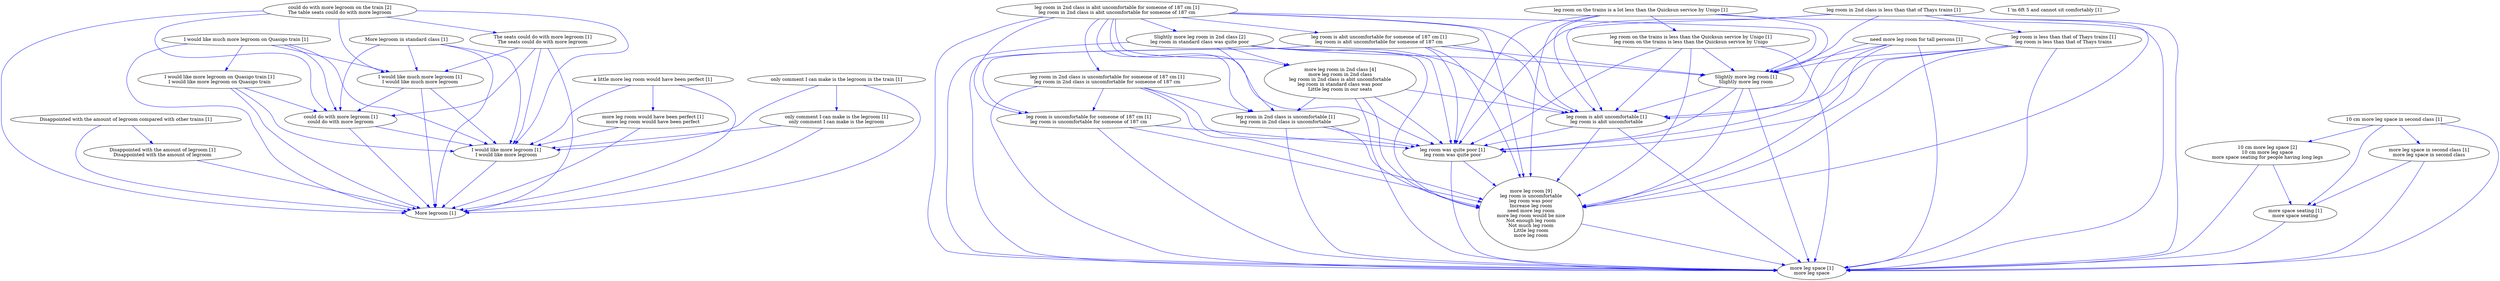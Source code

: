 digraph collapsedGraph {
"could do with more legroom on the train [2]\nThe table seats could do with more legroom""10 cm more leg space [2]\n10 cm more leg space\nmore space seating for people having long legs""Slightly more leg room in 2nd class [2]\nleg room in standard class was quite poor""more leg room [9]\nleg room is uncomfortable\nleg room was poor\nIncrease leg room\nneed more leg room\nmore leg room would be nice\nNot enough leg room\nNot much leg room\nLittle leg room\nmore leg room""more leg room in 2nd class [4]\nmore leg room in 2nd class\nleg room in 2nd class is abit uncomfortable\nleg room in standard class was poor\nLittle leg room in our seats""10 cm more leg space in second class [1]""more leg space in second class [1]\nmore leg space in second class""more leg space [1]\nmore leg space""Disappointed with the amount of legroom compared with other trains [1]""Disappointed with the amount of legroom [1]\nDisappointed with the amount of legroom""I 'm 6ft 5 and cannot sit comfortably [1]""I would like much more legroom on Quasigo train [1]""I would like more legroom on Quasigo train [1]\nI would like more legroom on Quasigo train""I would like more legroom [1]\nI would like more legroom""I would like much more legroom [1]\nI would like much more legroom""More legroom [1]""More legroom in standard class [1]""Slightly more leg room [1]\nSlightly more leg room""The seats could do with more legroom [1]\nThe seats could do with more legroom""a little more leg room would have been perfect [1]""more leg room would have been perfect [1]\nmore leg room would have been perfect""could do with more legroom [1]\ncould do with more legroom""leg room in 2nd class is abit uncomfortable for someone of 187 cm [1]\nleg room in 2nd class is abit uncomfortable for someone of 187 cm""leg room is abit uncomfortable for someone of 187 cm [1]\nleg room is abit uncomfortable for someone of 187 cm""leg room is abit uncomfortable [1]\nleg room is abit uncomfortable""leg room is uncomfortable for someone of 187 cm [1]\nleg room is uncomfortable for someone of 187 cm""leg room in 2nd class is uncomfortable [1]\nleg room in 2nd class is uncomfortable""leg room in 2nd class is uncomfortable for someone of 187 cm [1]\nleg room in 2nd class is uncomfortable for someone of 187 cm""leg room in 2nd class is less than that of Thays trains [1]""leg room is less than that of Thays trains [1]\nleg room is less than that of Thays trains""leg room was quite poor [1]\nleg room was quite poor""leg room on the trains is a lot less than the Quicksun service by Unigo [1]""leg room on the trains is less than the Quicksun service by Unigo [1]\nleg room on the trains is less than the Quicksun service by Unigo""more space seating [1]\nmore space seating""need more leg room for tall persons [1]""only comment I can make is the legroom in the train [1]""only comment I can make is the legroom [1]\nonly comment I can make is the legroom""Slightly more leg room [1]\nSlightly more leg room" -> "more leg space [1]\nmore leg space" [color=blue]
"more leg room in 2nd class [4]\nmore leg room in 2nd class\nleg room in 2nd class is abit uncomfortable\nleg room in standard class was poor\nLittle leg room in our seats" -> "leg room is abit uncomfortable [1]\nleg room is abit uncomfortable" [color=blue]
"more leg room in 2nd class [4]\nmore leg room in 2nd class\nleg room in 2nd class is abit uncomfortable\nleg room in standard class was poor\nLittle leg room in our seats" -> "more leg room [9]\nleg room is uncomfortable\nleg room was poor\nIncrease leg room\nneed more leg room\nmore leg room would be nice\nNot enough leg room\nNot much leg room\nLittle leg room\nmore leg room" [color=blue]
"Slightly more leg room [1]\nSlightly more leg room" -> "leg room was quite poor [1]\nleg room was quite poor" [color=blue]
"Slightly more leg room [1]\nSlightly more leg room" -> "more leg room [9]\nleg room is uncomfortable\nleg room was poor\nIncrease leg room\nneed more leg room\nmore leg room would be nice\nNot enough leg room\nNot much leg room\nLittle leg room\nmore leg room" [color=blue]
"leg room in 2nd class is uncomfortable for someone of 187 cm [1]\nleg room in 2nd class is uncomfortable for someone of 187 cm" -> "more leg room [9]\nleg room is uncomfortable\nleg room was poor\nIncrease leg room\nneed more leg room\nmore leg room would be nice\nNot enough leg room\nNot much leg room\nLittle leg room\nmore leg room" [color=blue]
"More legroom in standard class [1]" -> "I would like more legroom [1]\nI would like more legroom" [color=blue]
"more leg room in 2nd class [4]\nmore leg room in 2nd class\nleg room in 2nd class is abit uncomfortable\nleg room in standard class was poor\nLittle leg room in our seats" -> "more leg space [1]\nmore leg space" [color=blue]
"I would like much more legroom [1]\nI would like much more legroom" -> "More legroom [1]" [color=blue]
"More legroom in standard class [1]" -> "could do with more legroom [1]\ncould do with more legroom" [color=blue]
"leg room was quite poor [1]\nleg room was quite poor" -> "more leg room [9]\nleg room is uncomfortable\nleg room was poor\nIncrease leg room\nneed more leg room\nmore leg room would be nice\nNot enough leg room\nNot much leg room\nLittle leg room\nmore leg room" [color=blue]
"more leg room [9]\nleg room is uncomfortable\nleg room was poor\nIncrease leg room\nneed more leg room\nmore leg room would be nice\nNot enough leg room\nNot much leg room\nLittle leg room\nmore leg room" -> "more leg space [1]\nmore leg space" [color=blue]
"could do with more legroom on the train [2]\nThe table seats could do with more legroom" -> "I would like much more legroom [1]\nI would like much more legroom" [color=blue]
"leg room is abit uncomfortable for someone of 187 cm [1]\nleg room is abit uncomfortable for someone of 187 cm" -> "more leg room [9]\nleg room is uncomfortable\nleg room was poor\nIncrease leg room\nneed more leg room\nmore leg room would be nice\nNot enough leg room\nNot much leg room\nLittle leg room\nmore leg room" [color=blue]
"could do with more legroom [1]\ncould do with more legroom" -> "I would like more legroom [1]\nI would like more legroom" [color=blue]
"leg room in 2nd class is less than that of Thays trains [1]" -> "leg room is abit uncomfortable [1]\nleg room is abit uncomfortable" [color=blue]
"could do with more legroom on the train [2]\nThe table seats could do with more legroom" -> "More legroom [1]" [color=blue]
"I would like more legroom [1]\nI would like more legroom" -> "More legroom [1]" [color=blue]
"leg room in 2nd class is less than that of Thays trains [1]" -> "Slightly more leg room [1]\nSlightly more leg room" [color=blue]
"more leg room in 2nd class [4]\nmore leg room in 2nd class\nleg room in 2nd class is abit uncomfortable\nleg room in standard class was poor\nLittle leg room in our seats" -> "leg room in 2nd class is uncomfortable [1]\nleg room in 2nd class is uncomfortable" [color=blue]
"need more leg room for tall persons [1]" -> "leg room was quite poor [1]\nleg room was quite poor" [color=blue]
"need more leg room for tall persons [1]" -> "more leg room [9]\nleg room is uncomfortable\nleg room was poor\nIncrease leg room\nneed more leg room\nmore leg room would be nice\nNot enough leg room\nNot much leg room\nLittle leg room\nmore leg room" [color=blue]
"leg room is abit uncomfortable for someone of 187 cm [1]\nleg room is abit uncomfortable for someone of 187 cm" -> "Slightly more leg room [1]\nSlightly more leg room" [color=blue]
"only comment I can make is the legroom [1]\nonly comment I can make is the legroom" -> "More legroom [1]" [color=blue]
"The seats could do with more legroom [1]\nThe seats could do with more legroom" -> "I would like more legroom [1]\nI would like more legroom" [color=blue]
"leg room is abit uncomfortable for someone of 187 cm [1]\nleg room is abit uncomfortable for someone of 187 cm" -> "leg room was quite poor [1]\nleg room was quite poor" [color=blue]
"The seats could do with more legroom [1]\nThe seats could do with more legroom" -> "could do with more legroom [1]\ncould do with more legroom" [color=blue]
"a little more leg room would have been perfect [1]" -> "I would like more legroom [1]\nI would like more legroom" [color=blue]
"leg room on the trains is less than the Quicksun service by Unigo [1]\nleg room on the trains is less than the Quicksun service by Unigo" -> "Slightly more leg room [1]\nSlightly more leg room" [color=blue]
"need more leg room for tall persons [1]" -> "more leg space [1]\nmore leg space" [color=blue]
"leg room on the trains is less than the Quicksun service by Unigo [1]\nleg room on the trains is less than the Quicksun service by Unigo" -> "leg room is abit uncomfortable [1]\nleg room is abit uncomfortable" [color=blue]
"10 cm more leg space [2]\n10 cm more leg space\nmore space seating for people having long legs" -> "more leg space [1]\nmore leg space" [color=blue]
"Slightly more leg room in 2nd class [2]\nleg room in standard class was quite poor" -> "more leg room in 2nd class [4]\nmore leg room in 2nd class\nleg room in 2nd class is abit uncomfortable\nleg room in standard class was poor\nLittle leg room in our seats" [color=blue]
"leg room on the trains is less than the Quicksun service by Unigo [1]\nleg room on the trains is less than the Quicksun service by Unigo" -> "more leg room [9]\nleg room is uncomfortable\nleg room was poor\nIncrease leg room\nneed more leg room\nmore leg room would be nice\nNot enough leg room\nNot much leg room\nLittle leg room\nmore leg room" [color=blue]
"could do with more legroom on the train [2]\nThe table seats could do with more legroom" -> "The seats could do with more legroom [1]\nThe seats could do with more legroom" [color=blue]
"could do with more legroom on the train [2]\nThe table seats could do with more legroom" -> "I would like more legroom [1]\nI would like more legroom" [color=blue]
"Slightly more leg room in 2nd class [2]\nleg room in standard class was quite poor" -> "leg room was quite poor [1]\nleg room was quite poor" [color=blue]
"Slightly more leg room in 2nd class [2]\nleg room in standard class was quite poor" -> "more leg room [9]\nleg room is uncomfortable\nleg room was poor\nIncrease leg room\nneed more leg room\nmore leg room would be nice\nNot enough leg room\nNot much leg room\nLittle leg room\nmore leg room" [color=blue]
"10 cm more leg space in second class [1]" -> "more space seating [1]\nmore space seating" [color=blue]
"Slightly more leg room in 2nd class [2]\nleg room in standard class was quite poor" -> "leg room is abit uncomfortable [1]\nleg room is abit uncomfortable" [color=blue]
"10 cm more leg space in second class [1]" -> "10 cm more leg space [2]\n10 cm more leg space\nmore space seating for people having long legs" [color=blue]
"I would like more legroom on Quasigo train [1]\nI would like more legroom on Quasigo train" -> "More legroom [1]" [color=blue]
"leg room on the trains is less than the Quicksun service by Unigo [1]\nleg room on the trains is less than the Quicksun service by Unigo" -> "more leg space [1]\nmore leg space" [color=blue]
"I would like much more legroom [1]\nI would like much more legroom" -> "could do with more legroom [1]\ncould do with more legroom" [color=blue]
"a little more leg room would have been perfect [1]" -> "More legroom [1]" [color=blue]
"leg room on the trains is less than the Quicksun service by Unigo [1]\nleg room on the trains is less than the Quicksun service by Unigo" -> "leg room was quite poor [1]\nleg room was quite poor" [color=blue]
"leg room was quite poor [1]\nleg room was quite poor" -> "more leg space [1]\nmore leg space" [color=blue]
"leg room in 2nd class is less than that of Thays trains [1]" -> "more leg space [1]\nmore leg space" [color=blue]
"leg room in 2nd class is uncomfortable [1]\nleg room in 2nd class is uncomfortable" -> "more leg room [9]\nleg room is uncomfortable\nleg room was poor\nIncrease leg room\nneed more leg room\nmore leg room would be nice\nNot enough leg room\nNot much leg room\nLittle leg room\nmore leg room" [color=blue]
"leg room on the trains is a lot less than the Quicksun service by Unigo [1]" -> "leg room is abit uncomfortable [1]\nleg room is abit uncomfortable" [color=blue]
"leg room in 2nd class is abit uncomfortable for someone of 187 cm [1]\nleg room in 2nd class is abit uncomfortable for someone of 187 cm" -> "more leg space [1]\nmore leg space" [color=blue]
"I would like much more legroom on Quasigo train [1]" -> "More legroom [1]" [color=blue]
"leg room on the trains is a lot less than the Quicksun service by Unigo [1]" -> "Slightly more leg room [1]\nSlightly more leg room" [color=blue]
"leg room in 2nd class is uncomfortable [1]\nleg room in 2nd class is uncomfortable" -> "leg room was quite poor [1]\nleg room was quite poor" [color=blue]
"leg room in 2nd class is less than that of Thays trains [1]" -> "more leg room [9]\nleg room is uncomfortable\nleg room was poor\nIncrease leg room\nneed more leg room\nmore leg room would be nice\nNot enough leg room\nNot much leg room\nLittle leg room\nmore leg room" [color=blue]
"leg room in 2nd class is less than that of Thays trains [1]" -> "leg room was quite poor [1]\nleg room was quite poor" [color=blue]
"The seats could do with more legroom [1]\nThe seats could do with more legroom" -> "More legroom [1]" [color=blue]
"leg room is less than that of Thays trains [1]\nleg room is less than that of Thays trains" -> "leg room is abit uncomfortable [1]\nleg room is abit uncomfortable" [color=blue]
"more leg room would have been perfect [1]\nmore leg room would have been perfect" -> "I would like more legroom [1]\nI would like more legroom" [color=blue]
"leg room is less than that of Thays trains [1]\nleg room is less than that of Thays trains" -> "more leg room [9]\nleg room is uncomfortable\nleg room was poor\nIncrease leg room\nneed more leg room\nmore leg room would be nice\nNot enough leg room\nNot much leg room\nLittle leg room\nmore leg room" [color=blue]
"The seats could do with more legroom [1]\nThe seats could do with more legroom" -> "I would like much more legroom [1]\nI would like much more legroom" [color=blue]
"leg room is less than that of Thays trains [1]\nleg room is less than that of Thays trains" -> "Slightly more leg room [1]\nSlightly more leg room" [color=blue]
"more leg space in second class [1]\nmore leg space in second class" -> "more space seating [1]\nmore space seating" [color=blue]
"leg room on the trains is a lot less than the Quicksun service by Unigo [1]" -> "more leg room [9]\nleg room is uncomfortable\nleg room was poor\nIncrease leg room\nneed more leg room\nmore leg room would be nice\nNot enough leg room\nNot much leg room\nLittle leg room\nmore leg room" [color=blue]
"leg room on the trains is a lot less than the Quicksun service by Unigo [1]" -> "leg room was quite poor [1]\nleg room was quite poor" [color=blue]
"Slightly more leg room [1]\nSlightly more leg room" -> "leg room is abit uncomfortable [1]\nleg room is abit uncomfortable" [color=blue]
"only comment I can make is the legroom in the train [1]" -> "I would like more legroom [1]\nI would like more legroom" [color=blue]
"more leg room would have been perfect [1]\nmore leg room would have been perfect" -> "More legroom [1]" [color=blue]
"I would like much more legroom on Quasigo train [1]" -> "could do with more legroom [1]\ncould do with more legroom" [color=blue]
"leg room on the trains is a lot less than the Quicksun service by Unigo [1]" -> "more leg space [1]\nmore leg space" [color=blue]
"Disappointed with the amount of legroom [1]\nDisappointed with the amount of legroom" -> "More legroom [1]" [color=blue]
"more space seating [1]\nmore space seating" -> "more leg space [1]\nmore leg space" [color=blue]
"I would like more legroom on Quasigo train [1]\nI would like more legroom on Quasigo train" -> "could do with more legroom [1]\ncould do with more legroom" [color=blue]
"only comment I can make is the legroom in the train [1]" -> "More legroom [1]" [color=blue]
"leg room is uncomfortable for someone of 187 cm [1]\nleg room is uncomfortable for someone of 187 cm" -> "more leg space [1]\nmore leg space" [color=blue]
"only comment I can make is the legroom [1]\nonly comment I can make is the legroom" -> "I would like more legroom [1]\nI would like more legroom" [color=blue]
"leg room is abit uncomfortable [1]\nleg room is abit uncomfortable" -> "more leg space [1]\nmore leg space" [color=blue]
"leg room is abit uncomfortable for someone of 187 cm [1]\nleg room is abit uncomfortable for someone of 187 cm" -> "more leg space [1]\nmore leg space" [color=blue]
"More legroom in standard class [1]" -> "I would like much more legroom [1]\nI would like much more legroom" [color=blue]
"leg room in 2nd class is uncomfortable for someone of 187 cm [1]\nleg room in 2nd class is uncomfortable for someone of 187 cm" -> "more leg space [1]\nmore leg space" [color=blue]
"leg room is uncomfortable for someone of 187 cm [1]\nleg room is uncomfortable for someone of 187 cm" -> "leg room was quite poor [1]\nleg room was quite poor" [color=blue]
"could do with more legroom on the train [2]\nThe table seats could do with more legroom" -> "could do with more legroom [1]\ncould do with more legroom" [color=blue]
"leg room is uncomfortable for someone of 187 cm [1]\nleg room is uncomfortable for someone of 187 cm" -> "more leg room [9]\nleg room is uncomfortable\nleg room was poor\nIncrease leg room\nneed more leg room\nmore leg room would be nice\nNot enough leg room\nNot much leg room\nLittle leg room\nmore leg room" [color=blue]
"leg room is abit uncomfortable [1]\nleg room is abit uncomfortable" -> "more leg room [9]\nleg room is uncomfortable\nleg room was poor\nIncrease leg room\nneed more leg room\nmore leg room would be nice\nNot enough leg room\nNot much leg room\nLittle leg room\nmore leg room" [color=blue]
"leg room is abit uncomfortable [1]\nleg room is abit uncomfortable" -> "leg room was quite poor [1]\nleg room was quite poor" [color=blue]
"need more leg room for tall persons [1]" -> "Slightly more leg room [1]\nSlightly more leg room" [color=blue]
"need more leg room for tall persons [1]" -> "leg room is abit uncomfortable [1]\nleg room is abit uncomfortable" [color=blue]
"leg room in 2nd class is uncomfortable for someone of 187 cm [1]\nleg room in 2nd class is uncomfortable for someone of 187 cm" -> "leg room was quite poor [1]\nleg room was quite poor" [color=blue]
"10 cm more leg space [2]\n10 cm more leg space\nmore space seating for people having long legs" -> "more space seating [1]\nmore space seating" [color=blue]
"Disappointed with the amount of legroom compared with other trains [1]" -> "More legroom [1]" [color=blue]
"leg room in 2nd class is uncomfortable [1]\nleg room in 2nd class is uncomfortable" -> "more leg space [1]\nmore leg space" [color=blue]
"could do with more legroom [1]\ncould do with more legroom" -> "More legroom [1]" [color=blue]
"leg room is less than that of Thays trains [1]\nleg room is less than that of Thays trains" -> "leg room was quite poor [1]\nleg room was quite poor" [color=blue]
"leg room in 2nd class is abit uncomfortable for someone of 187 cm [1]\nleg room in 2nd class is abit uncomfortable for someone of 187 cm" -> "more leg room [9]\nleg room is uncomfortable\nleg room was poor\nIncrease leg room\nneed more leg room\nmore leg room would be nice\nNot enough leg room\nNot much leg room\nLittle leg room\nmore leg room" [color=blue]
"leg room in 2nd class is abit uncomfortable for someone of 187 cm [1]\nleg room in 2nd class is abit uncomfortable for someone of 187 cm" -> "Slightly more leg room in 2nd class [2]\nleg room in standard class was quite poor" [color=blue]
"leg room in 2nd class is abit uncomfortable for someone of 187 cm [1]\nleg room in 2nd class is abit uncomfortable for someone of 187 cm" -> "more leg room in 2nd class [4]\nmore leg room in 2nd class\nleg room in 2nd class is abit uncomfortable\nleg room in standard class was poor\nLittle leg room in our seats" [color=blue]
"Slightly more leg room in 2nd class [2]\nleg room in standard class was quite poor" -> "more leg space [1]\nmore leg space" [color=blue]
"leg room in 2nd class is abit uncomfortable for someone of 187 cm [1]\nleg room in 2nd class is abit uncomfortable for someone of 187 cm" -> "leg room was quite poor [1]\nleg room was quite poor" [color=blue]
"Slightly more leg room in 2nd class [2]\nleg room in standard class was quite poor" -> "leg room in 2nd class is uncomfortable [1]\nleg room in 2nd class is uncomfortable" [color=blue]
"leg room is less than that of Thays trains [1]\nleg room is less than that of Thays trains" -> "more leg space [1]\nmore leg space" [color=blue]
"10 cm more leg space in second class [1]" -> "more leg space in second class [1]\nmore leg space in second class" [color=blue]
"more leg space in second class [1]\nmore leg space in second class" -> "more leg space [1]\nmore leg space" [color=blue]
"10 cm more leg space in second class [1]" -> "more leg space [1]\nmore leg space" [color=blue]
"Disappointed with the amount of legroom compared with other trains [1]" -> "Disappointed with the amount of legroom [1]\nDisappointed with the amount of legroom" [color=blue]
"I would like much more legroom on Quasigo train [1]" -> "I would like more legroom on Quasigo train [1]\nI would like more legroom on Quasigo train" [color=blue]
"I would like more legroom on Quasigo train [1]\nI would like more legroom on Quasigo train" -> "I would like more legroom [1]\nI would like more legroom" [color=blue]
"I would like much more legroom on Quasigo train [1]" -> "I would like much more legroom [1]\nI would like much more legroom" [color=blue]
"I would like much more legroom [1]\nI would like much more legroom" -> "I would like more legroom [1]\nI would like more legroom" [color=blue]
"I would like much more legroom on Quasigo train [1]" -> "I would like more legroom [1]\nI would like more legroom" [color=blue]
"More legroom in standard class [1]" -> "More legroom [1]" [color=blue]
"a little more leg room would have been perfect [1]" -> "more leg room would have been perfect [1]\nmore leg room would have been perfect" [color=blue]
"leg room in 2nd class is abit uncomfortable for someone of 187 cm [1]\nleg room in 2nd class is abit uncomfortable for someone of 187 cm" -> "leg room is abit uncomfortable for someone of 187 cm [1]\nleg room is abit uncomfortable for someone of 187 cm" [color=blue]
"leg room is abit uncomfortable for someone of 187 cm [1]\nleg room is abit uncomfortable for someone of 187 cm" -> "leg room is abit uncomfortable [1]\nleg room is abit uncomfortable" [color=blue]
"leg room is abit uncomfortable for someone of 187 cm [1]\nleg room is abit uncomfortable for someone of 187 cm" -> "leg room is uncomfortable for someone of 187 cm [1]\nleg room is uncomfortable for someone of 187 cm" [color=blue]
"leg room in 2nd class is abit uncomfortable for someone of 187 cm [1]\nleg room in 2nd class is abit uncomfortable for someone of 187 cm" -> "leg room in 2nd class is uncomfortable for someone of 187 cm [1]\nleg room in 2nd class is uncomfortable for someone of 187 cm" [color=blue]
"leg room in 2nd class is uncomfortable for someone of 187 cm [1]\nleg room in 2nd class is uncomfortable for someone of 187 cm" -> "leg room is uncomfortable for someone of 187 cm [1]\nleg room is uncomfortable for someone of 187 cm" [color=blue]
"leg room in 2nd class is uncomfortable for someone of 187 cm [1]\nleg room in 2nd class is uncomfortable for someone of 187 cm" -> "leg room in 2nd class is uncomfortable [1]\nleg room in 2nd class is uncomfortable" [color=blue]
"leg room in 2nd class is abit uncomfortable for someone of 187 cm [1]\nleg room in 2nd class is abit uncomfortable for someone of 187 cm" -> "leg room is uncomfortable for someone of 187 cm [1]\nleg room is uncomfortable for someone of 187 cm" [color=blue]
"leg room in 2nd class is abit uncomfortable for someone of 187 cm [1]\nleg room in 2nd class is abit uncomfortable for someone of 187 cm" -> "leg room is abit uncomfortable [1]\nleg room is abit uncomfortable" [color=blue]
"leg room in 2nd class is abit uncomfortable for someone of 187 cm [1]\nleg room in 2nd class is abit uncomfortable for someone of 187 cm" -> "leg room in 2nd class is uncomfortable [1]\nleg room in 2nd class is uncomfortable" [color=blue]
"leg room in 2nd class is less than that of Thays trains [1]" -> "leg room is less than that of Thays trains [1]\nleg room is less than that of Thays trains" [color=blue]
"leg room on the trains is a lot less than the Quicksun service by Unigo [1]" -> "leg room on the trains is less than the Quicksun service by Unigo [1]\nleg room on the trains is less than the Quicksun service by Unigo" [color=blue]
"only comment I can make is the legroom in the train [1]" -> "only comment I can make is the legroom [1]\nonly comment I can make is the legroom" [color=blue]
"leg room in 2nd class is abit uncomfortable for someone of 187 cm [1]\nleg room in 2nd class is abit uncomfortable for someone of 187 cm" -> "Slightly more leg room [1]\nSlightly more leg room" [color=blue]
"Slightly more leg room in 2nd class [2]\nleg room in standard class was quite poor" -> "Slightly more leg room [1]\nSlightly more leg room" [color=blue]
"more leg room in 2nd class [4]\nmore leg room in 2nd class\nleg room in 2nd class is abit uncomfortable\nleg room in standard class was poor\nLittle leg room in our seats" -> "leg room was quite poor [1]\nleg room was quite poor" [color=blue]
}
